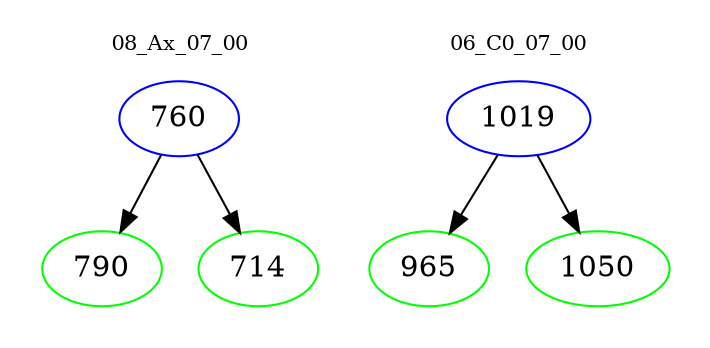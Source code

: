 digraph{
subgraph cluster_0 {
color = white
label = "08_Ax_07_00";
fontsize=10;
T0_760 [label="760", color="blue"]
T0_760 -> T0_790 [color="black"]
T0_790 [label="790", color="green"]
T0_760 -> T0_714 [color="black"]
T0_714 [label="714", color="green"]
}
subgraph cluster_1 {
color = white
label = "06_C0_07_00";
fontsize=10;
T1_1019 [label="1019", color="blue"]
T1_1019 -> T1_965 [color="black"]
T1_965 [label="965", color="green"]
T1_1019 -> T1_1050 [color="black"]
T1_1050 [label="1050", color="green"]
}
}
